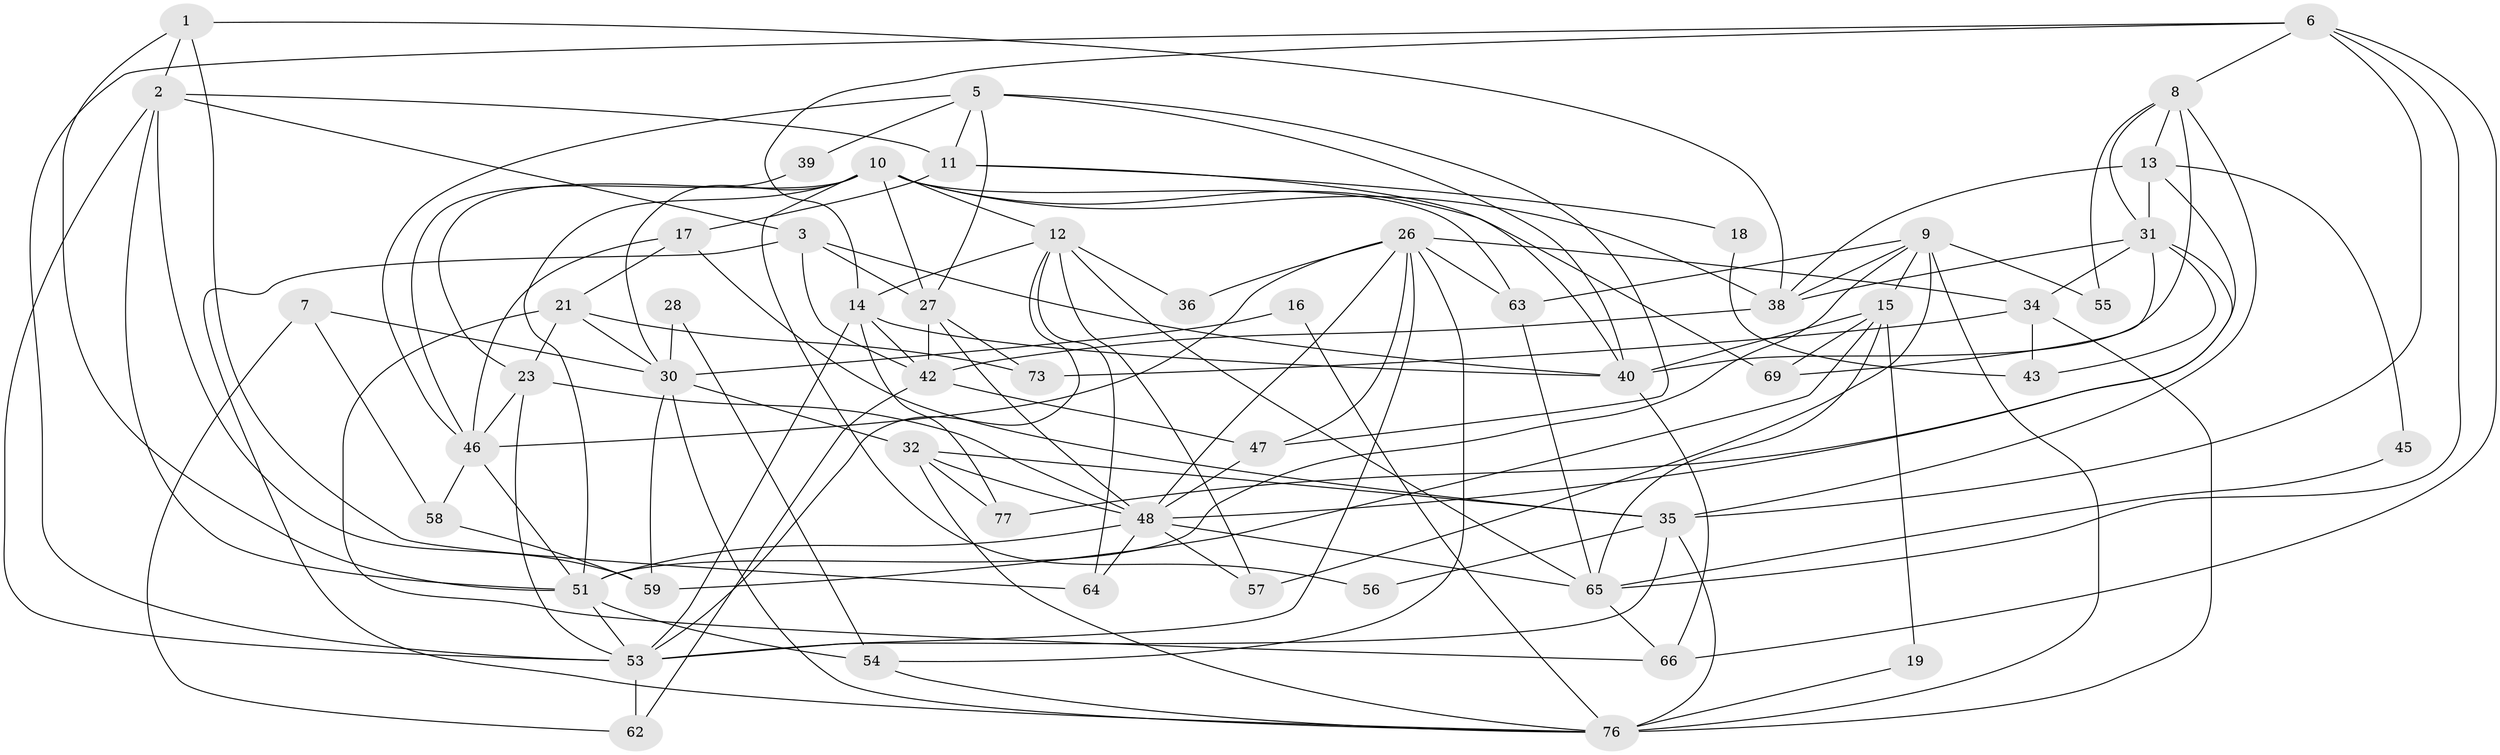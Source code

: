 // original degree distribution, {3: 0.25555555555555554, 5: 0.16666666666666666, 4: 0.26666666666666666, 7: 0.06666666666666667, 8: 0.011111111111111112, 6: 0.07777777777777778, 2: 0.15555555555555556}
// Generated by graph-tools (version 1.1) at 2025/11/02/27/25 16:11:24]
// undirected, 55 vertices, 136 edges
graph export_dot {
graph [start="1"]
  node [color=gray90,style=filled];
  1 [super="+29"];
  2 [super="+22"];
  3 [super="+4"];
  5 [super="+33"];
  6 [super="+72"];
  7;
  8 [super="+44"];
  9 [super="+82"];
  10 [super="+68"];
  11 [super="+24"];
  12 [super="+84"];
  13 [super="+90"];
  14 [super="+20"];
  15 [super="+85"];
  16;
  17 [super="+37"];
  18;
  19;
  21;
  23 [super="+25"];
  26 [super="+81"];
  27 [super="+52"];
  28 [super="+50"];
  30 [super="+70"];
  31 [super="+71"];
  32 [super="+41"];
  34 [super="+49"];
  35 [super="+86"];
  36;
  38 [super="+87"];
  39;
  40 [super="+60"];
  42 [super="+74"];
  43;
  45;
  46 [super="+79"];
  47;
  48 [super="+78"];
  51 [super="+61"];
  53 [super="+67"];
  54;
  55;
  56;
  57 [super="+88"];
  58;
  59;
  62;
  63;
  64;
  65 [super="+75"];
  66;
  69 [super="+80"];
  73 [super="+89"];
  76 [super="+83"];
  77;
  1 -- 2;
  1 -- 64;
  1 -- 51;
  1 -- 38;
  2 -- 53;
  2 -- 3;
  2 -- 59;
  2 -- 51;
  2 -- 11;
  3 -- 40;
  3 -- 42;
  3 -- 27;
  3 -- 76;
  5 -- 40;
  5 -- 39;
  5 -- 46;
  5 -- 27;
  5 -- 11;
  5 -- 47;
  6 -- 35;
  6 -- 8;
  6 -- 65;
  6 -- 66;
  6 -- 14;
  6 -- 53;
  7 -- 30;
  7 -- 62;
  7 -- 58;
  8 -- 35;
  8 -- 55;
  8 -- 13;
  8 -- 31;
  8 -- 40;
  9 -- 63;
  9 -- 76;
  9 -- 38;
  9 -- 51;
  9 -- 57 [weight=2];
  9 -- 55;
  9 -- 15;
  10 -- 23 [weight=2];
  10 -- 27;
  10 -- 56;
  10 -- 51;
  10 -- 63;
  10 -- 30;
  10 -- 12;
  10 -- 38;
  10 -- 69;
  11 -- 40;
  11 -- 18;
  11 -- 17;
  12 -- 65 [weight=2];
  12 -- 64;
  12 -- 14;
  12 -- 36;
  12 -- 57;
  12 -- 53;
  13 -- 38;
  13 -- 31 [weight=2];
  13 -- 45;
  13 -- 77;
  14 -- 40;
  14 -- 77;
  14 -- 53;
  14 -- 42;
  15 -- 69;
  15 -- 19;
  15 -- 59;
  15 -- 65;
  15 -- 40;
  16 -- 30 [weight=2];
  16 -- 76;
  17 -- 21;
  17 -- 46;
  17 -- 35;
  18 -- 43;
  19 -- 76;
  21 -- 30;
  21 -- 66;
  21 -- 73;
  21 -- 23;
  23 -- 53;
  23 -- 48;
  23 -- 46;
  26 -- 46;
  26 -- 63;
  26 -- 36;
  26 -- 48;
  26 -- 34;
  26 -- 53;
  26 -- 54;
  26 -- 47;
  27 -- 48;
  27 -- 73;
  27 -- 42;
  28 -- 30;
  28 -- 54;
  30 -- 59;
  30 -- 76;
  30 -- 32;
  31 -- 38 [weight=2];
  31 -- 48;
  31 -- 69;
  31 -- 43;
  31 -- 34;
  32 -- 76;
  32 -- 48;
  32 -- 35;
  32 -- 77;
  34 -- 76 [weight=2];
  34 -- 43;
  34 -- 73;
  35 -- 53;
  35 -- 56;
  35 -- 76;
  38 -- 42;
  39 -- 46;
  40 -- 66;
  42 -- 47;
  42 -- 62;
  45 -- 65;
  46 -- 51;
  46 -- 58;
  47 -- 48;
  48 -- 65;
  48 -- 64;
  48 -- 51;
  48 -- 57;
  51 -- 54;
  51 -- 53;
  53 -- 62;
  54 -- 76;
  58 -- 59;
  63 -- 65;
  65 -- 66;
}
